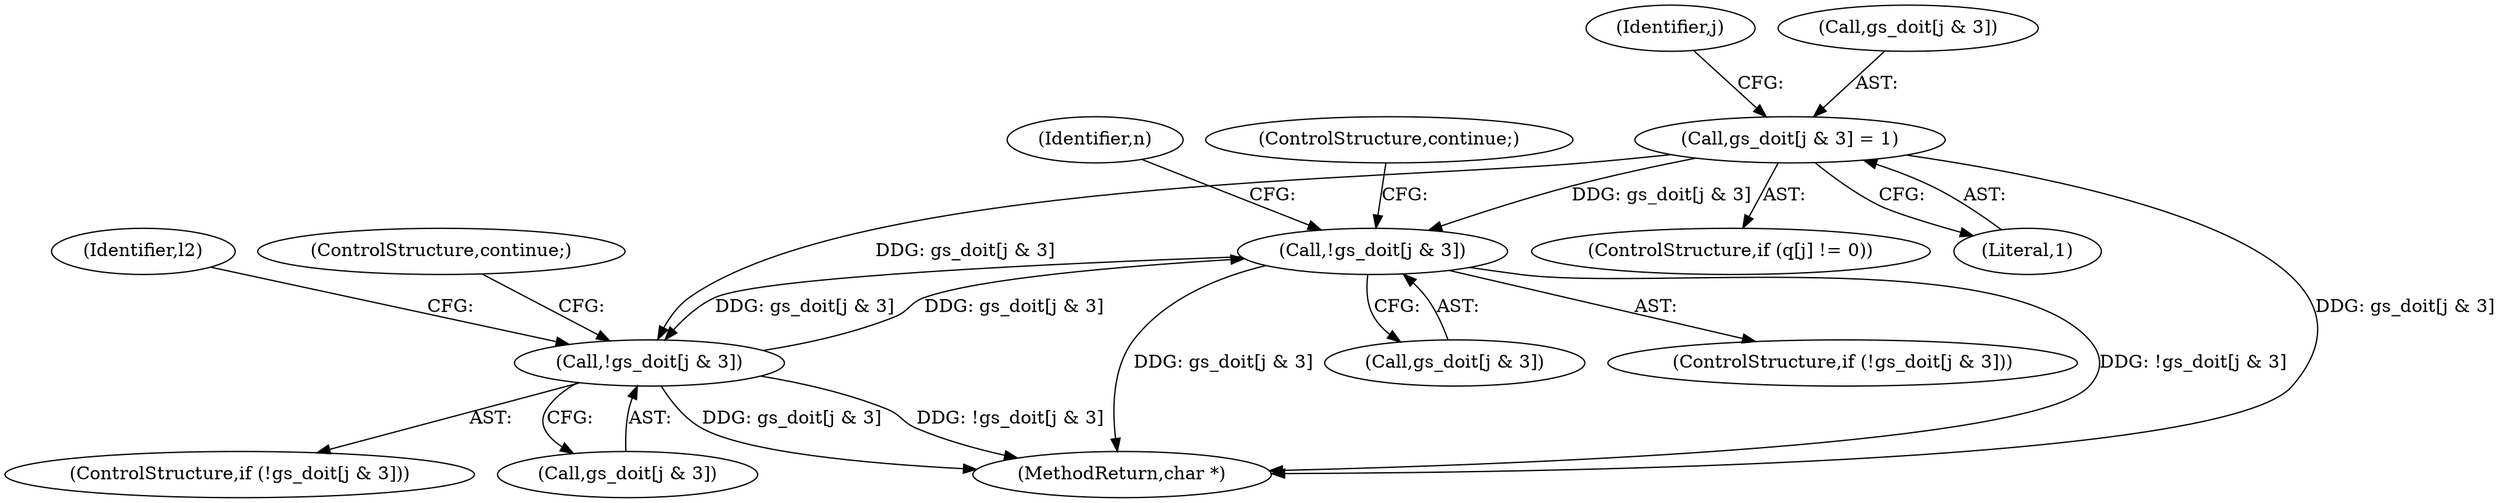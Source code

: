 digraph "0_openssl_2919516136a4227d9e6d8f2fe66ef976aaf8c561@array" {
"1000567" [label="(Call,!gs_doit[j & 3])"];
"1000363" [label="(Call,gs_doit[j & 3] = 1)"];
"1000450" [label="(Call,!gs_doit[j & 3])"];
"1000567" [label="(Call,!gs_doit[j & 3])"];
"1000456" [label="(ControlStructure,continue;)"];
"1000573" [label="(ControlStructure,continue;)"];
"1000568" [label="(Call,gs_doit[j & 3])"];
"1000369" [label="(Literal,1)"];
"1000575" [label="(Identifier,n)"];
"1000363" [label="(Call,gs_doit[j & 3] = 1)"];
"1000567" [label="(Call,!gs_doit[j & 3])"];
"1000451" [label="(Call,gs_doit[j & 3])"];
"1000356" [label="(Identifier,j)"];
"1000357" [label="(ControlStructure,if (q[j] != 0))"];
"1000566" [label="(ControlStructure,if (!gs_doit[j & 3]))"];
"1000663" [label="(MethodReturn,char *)"];
"1000450" [label="(Call,!gs_doit[j & 3])"];
"1000458" [label="(Identifier,l2)"];
"1000449" [label="(ControlStructure,if (!gs_doit[j & 3]))"];
"1000364" [label="(Call,gs_doit[j & 3])"];
"1000567" -> "1000566"  [label="AST: "];
"1000567" -> "1000568"  [label="CFG: "];
"1000568" -> "1000567"  [label="AST: "];
"1000573" -> "1000567"  [label="CFG: "];
"1000575" -> "1000567"  [label="CFG: "];
"1000567" -> "1000663"  [label="DDG: gs_doit[j & 3]"];
"1000567" -> "1000663"  [label="DDG: !gs_doit[j & 3]"];
"1000567" -> "1000450"  [label="DDG: gs_doit[j & 3]"];
"1000363" -> "1000567"  [label="DDG: gs_doit[j & 3]"];
"1000450" -> "1000567"  [label="DDG: gs_doit[j & 3]"];
"1000363" -> "1000357"  [label="AST: "];
"1000363" -> "1000369"  [label="CFG: "];
"1000364" -> "1000363"  [label="AST: "];
"1000369" -> "1000363"  [label="AST: "];
"1000356" -> "1000363"  [label="CFG: "];
"1000363" -> "1000663"  [label="DDG: gs_doit[j & 3]"];
"1000363" -> "1000450"  [label="DDG: gs_doit[j & 3]"];
"1000450" -> "1000449"  [label="AST: "];
"1000450" -> "1000451"  [label="CFG: "];
"1000451" -> "1000450"  [label="AST: "];
"1000456" -> "1000450"  [label="CFG: "];
"1000458" -> "1000450"  [label="CFG: "];
"1000450" -> "1000663"  [label="DDG: !gs_doit[j & 3]"];
"1000450" -> "1000663"  [label="DDG: gs_doit[j & 3]"];
}
